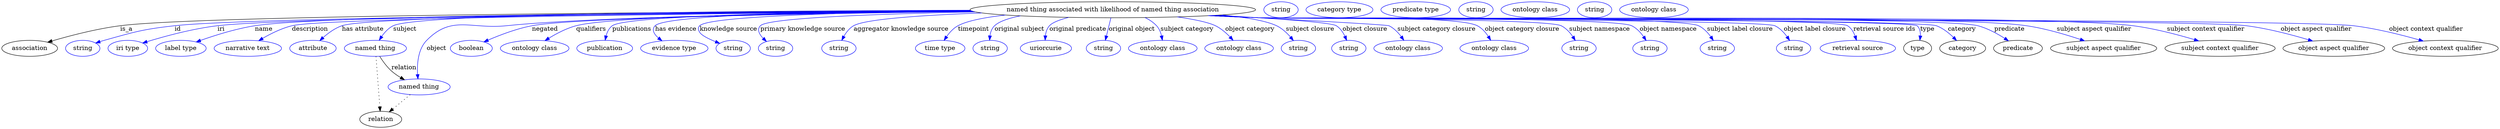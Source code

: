 digraph {
	graph [bb="0,0,5592.7,283"];
	node [label="\N"];
	"named thing associated with likelihood of named thing association"	[height=0.5,
		label="named thing associated with likelihood of named thing association",
		pos="2488.4,265",
		width=8.8825];
	association	[height=0.5,
		pos="62.394,178",
		width=1.7332];
	"named thing associated with likelihood of named thing association" -> association	[label=is_a,
		lp="279.39,221.5",
		pos="e,102.71,191.79 2170.5,262.97 1600.9,260.52 448.6,252.69 265.39,229 212.35,222.14 153.12,206.61 112.39,194.67"];
	id	[color=blue,
		height=0.5,
		label=string,
		pos="181.39,178",
		width=1.0652];
	"named thing associated with likelihood of named thing association" -> id	[color=blue,
		label=id,
		lp="394.39,221.5",
		pos="e,210.38,189.97 2172.8,262.04 1629.6,258.17 559.29,248.21 387.39,229 316.1,221.03 298.47,215.35 229.39,196 226.29,195.13 223.09,\
194.16 219.89,193.14",
		style=solid];
	iri	[color=blue,
		height=0.5,
		label="iri type",
		pos="282.39,178",
		width=1.2277];
	"named thing associated with likelihood of named thing association" -> iri	[color=blue,
		label=iri,
		lp="490.39,221.5",
		pos="e,315.53,190.02 2172.9,262.02 1649.9,258.21 644.89,248.45 482.39,229 427.19,222.39 365.34,205.39 325.24,193.05",
		style=solid];
	name	[color=blue,
		height=0.5,
		label="label type",
		pos="401.39,178",
		width=1.5707];
	"named thing associated with likelihood of named thing association" -> name	[color=blue,
		label=name,
		lp="586.39,221.5",
		pos="e,435.51,192.37 2170.5,263 1665.2,260.68 719.72,253.15 566.39,229 524.33,222.37 478.05,207.67 445.24,195.91",
		style=solid];
	description	[color=blue,
		height=0.5,
		label="narrative text",
		pos="551.39,178",
		width=2.0943];
	"named thing associated with likelihood of named thing association" -> description	[color=blue,
		label=description,
		lp="689.89,221.5",
		pos="e,575.54,195.25 2173.9,261.68 1667.8,257.43 721.73,247.12 649.39,229 626.41,223.24 602.69,211.33 584.35,200.57",
		style=solid];
	"has attribute"	[color=blue,
		height=0.5,
		label=attribute,
		pos="696.39,178",
		width=1.4443];
	"named thing associated with likelihood of named thing association" -> "has attribute"	[color=blue,
		label="has attribute",
		lp="808.39,221.5",
		pos="e,711.73,195.43 2170.9,262.68 1690.2,259.95 826.47,251.87 761.39,229 745.68,223.48 730.75,212.56 719.17,202.33",
		style=solid];
	subject	[color=blue,
		height=0.5,
		label="named thing",
		pos="836.39,178",
		width=1.9318];
	"named thing associated with likelihood of named thing association" -> subject	[color=blue,
		label=subject,
		lp="902.39,221.5",
		pos="e,845,196.25 2169,263.97 1715.5,262.93 933.18,257.05 876.39,229 865.71,223.72 856.96,214.1 850.4,204.69",
		style=solid];
	object	[color=blue,
		height=0.5,
		label="named thing",
		pos="934.39,91",
		width=1.9318];
	"named thing associated with likelihood of named thing association" -> object	[color=blue,
		label=object,
		lp="973.39,178",
		pos="e,931.78,108.99 2174.1,261.63 1837,258.07 1324.1,249.42 1129.4,229 1049.4,220.6 1007.7,253.5 951.39,196 931.75,175.93 929.55,142.54 \
930.94,119.02",
		style=solid];
	negated	[color=blue,
		height=0.5,
		label=boolean,
		pos="1051.4,178",
		width=1.2999];
	"named thing associated with likelihood of named thing association" -> negated	[color=blue,
		label=negated,
		lp="1215.4,221.5",
		pos="e,1079.6,192.54 2176.7,260.96 1822.3,256.65 1280.6,247.2 1186.4,229 1152.3,222.41 1115.4,208.25 1088.9,196.67",
		style=solid];
	qualifiers	[color=blue,
		height=0.5,
		label="ontology class",
		pos="1192.4,178",
		width=2.1304];
	"named thing associated with likelihood of named thing association" -> qualifiers	[color=blue,
		label=qualifiers,
		lp="1318.9,221.5",
		pos="e,1215.6,195.42 2172,262.31 1844.3,259.36 1368.7,251.26 1285.4,229 1263.7,223.2 1241.4,211.48 1224.1,200.85",
		style=solid];
	publications	[color=blue,
		height=0.5,
		label=publication,
		pos="1349.4,178",
		width=1.7332];
	"named thing associated with likelihood of named thing association" -> publications	[color=blue,
		label=publications,
		lp="1410.4,221.5",
		pos="e,1350.4,196.28 2170.6,262.9 1850.3,260.45 1398.5,252.78 1366.4,229 1359.1,223.59 1354.9,214.87 1352.5,206.21",
		style=solid];
	"has evidence"	[color=blue,
		height=0.5,
		label="evidence type",
		pos="1505.4,178",
		width=2.0943];
	"named thing associated with likelihood of named thing association" -> "has evidence"	[color=blue,
		label="has evidence",
		lp="1508.9,221.5",
		pos="e,1477.8,194.95 2169.4,263.71 1877.4,261.82 1487,254.49 1462.4,229 1454,220.27 1459.9,210.2 1469.7,201.4",
		style=solid];
	"knowledge source"	[color=blue,
		height=0.5,
		label=string,
		pos="1637.4,178",
		width=1.0652];
	"named thing associated with likelihood of named thing association" -> "knowledge source"	[color=blue,
		label="knowledge source",
		lp="1626.9,221.5",
		pos="e,1607.3,189.28 2171.9,262.35 1912.2,259.38 1583.8,251.23 1562.4,229 1557.8,224.2 1558.8,219.62 1562.4,214 1566.8,207.12 1582,199.47 \
1597.6,193.08",
		style=solid];
	"primary knowledge source"	[color=blue,
		height=0.5,
		label=string,
		pos="1732.4,178",
		width=1.0652];
	"named thing associated with likelihood of named thing association" -> "primary knowledge source"	[color=blue,
		label="primary knowledge source",
		lp="1793.4,221.5",
		pos="e,1712,193.51 2180.5,260.09 1966.1,255.8 1715.6,246.96 1698.4,229 1690.3,220.5 1695.8,209.86 1704.5,200.59",
		style=solid];
	"aggregator knowledge source"	[color=blue,
		height=0.5,
		label=string,
		pos="1874.4,178",
		width=1.0652];
	"named thing associated with likelihood of named thing association" -> "aggregator knowledge source"	[color=blue,
		label="aggregator knowledge source",
		lp="2013.9,221.5",
		pos="e,1880.8,196.01 2195.4,257.79 2064.6,252.91 1933.8,244.26 1907.4,229 1897.9,223.54 1890.7,214.14 1885.4,204.96",
		style=solid];
	timepoint	[color=blue,
		height=0.5,
		label="time type",
		pos="2101.4,178",
		width=1.5346];
	"named thing associated with likelihood of named thing association" -> timepoint	[color=blue,
		label=timepoint,
		lp="2176.4,221.5",
		pos="e,2110.2,195.91 2248,253.09 2202.2,247.89 2162.1,240.25 2141.4,229 2131,223.36 2122.4,213.81 2115.8,204.56",
		style=solid];
	"original subject"	[color=blue,
		height=0.5,
		label=string,
		pos="2213.4,178",
		width=1.0652];
	"named thing associated with likelihood of named thing association" -> "original subject"	[color=blue,
		label="original subject",
		lp="2279.4,221.5",
		pos="e,2212.1,196.24 2281.2,251.23 2255.2,246.07 2234,238.91 2223.4,229 2217.2,223.22 2214.3,214.78 2213,206.47",
		style=solid];
	"original predicate"	[color=blue,
		height=0.5,
		label=uriorcurie,
		pos="2338.4,178",
		width=1.5887];
	"named thing associated with likelihood of named thing association" -> "original predicate"	[color=blue,
		label="original predicate",
		lp="2409.9,221.5",
		pos="e,2336.7,196.34 2389.4,247.81 2369.9,242.77 2353.3,236.52 2346.4,229 2340.8,222.91 2338.2,214.52 2337.2,206.36",
		style=solid];
	"original object"	[color=blue,
		height=0.5,
		label=string,
		pos="2467.4,178",
		width=1.0652];
	"named thing associated with likelihood of named thing association" -> "original object"	[color=blue,
		label="original object",
		lp="2530.9,221.5",
		pos="e,2471.6,196.18 2484.1,246.8 2481.3,235.16 2477.4,219.55 2474.1,206.24",
		style=solid];
	"subject category"	[color=blue,
		height=0.5,
		label="ontology class",
		pos="2600.4,178",
		width=2.1304];
	"named thing associated with likelihood of named thing association" -> "subject category"	[color=blue,
		label="subject category",
		lp="2654.9,221.5",
		pos="e,2599.5,196.22 2560.8,247.33 2570.3,242.65 2579.2,236.66 2586.4,229 2592.2,222.79 2595.6,214.38 2597.6,206.22",
		style=solid];
	"object category"	[color=blue,
		height=0.5,
		label="ontology class",
		pos="2771.4,178",
		width=2.1304];
	"named thing associated with likelihood of named thing association" -> "object category"	[color=blue,
		label="object category",
		lp="2795.9,221.5",
		pos="e,2758,196.2 2632.8,248.94 2669,243.62 2702.1,236.94 2718.4,229 2730.7,223.02 2742,213.21 2751,203.86",
		style=solid];
	"subject closure"	[color=blue,
		height=0.5,
		label=string,
		pos="2904.4,178",
		width=1.0652];
	"named thing associated with likelihood of named thing association" -> "subject closure"	[color=blue,
		label="subject closure",
		lp="2930.9,221.5",
		pos="e,2893.2,195.49 2731.8,253.33 2784.4,248.14 2831.4,240.44 2855.4,229 2867.6,223.19 2878.4,213.03 2886.7,203.37",
		style=solid];
	"object closure"	[color=blue,
		height=0.5,
		label=string,
		pos="3017.4,178",
		width=1.0652];
	"named thing associated with likelihood of named thing association" -> "object closure"	[color=blue,
		label="object closure",
		lp="3053.4,221.5",
		pos="e,3012.6,195.9 2720.7,252.62 2845.9,245.66 2977.3,236.66 2989.4,229 2998,223.52 3004.2,214.38 3008.6,205.4",
		style=solid];
	"subject category closure"	[color=blue,
		height=0.5,
		label="ontology class",
		pos="3150.4,178",
		width=2.1304];
	"named thing associated with likelihood of named thing association" -> "subject category closure"	[color=blue,
		label="subject category closure",
		lp="3213.9,221.5",
		pos="e,3140.8,196.12 2714.4,252.23 2889.4,242.96 3102.9,231.24 3107.4,229 3118.4,223.57 3127.7,213.92 3134.9,204.54",
		style=solid];
	"object category closure"	[color=blue,
		height=0.5,
		label="ontology class",
		pos="3343.4,178",
		width=2.1304];
	"named thing associated with likelihood of named thing association" -> "object category closure"	[color=blue,
		label="object category closure",
		lp="3405.9,221.5",
		pos="e,3335.4,196.16 2710.9,252.06 2746.5,250.27 2783,248.52 2817.4,247 2871.6,244.6 3257.2,254 3305.4,229 3315.7,223.67 3323.9,214.17 \
3330.1,204.87",
		style=solid];
	"subject namespace"	[color=blue,
		height=0.5,
		label=string,
		pos="3533.4,178",
		width=1.0652];
	"named thing associated with likelihood of named thing association" -> "subject namespace"	[color=blue,
		label="subject namespace",
		lp="3579.4,221.5",
		pos="e,3525.1,195.73 2707.8,251.9 2744.4,250.1 2782,248.39 2817.4,247 2854.9,245.53 3459.8,245.72 3493.4,229 3504.2,223.62 3513.1,213.79 \
3519.7,204.26",
		style=solid];
	"object namespace"	[color=blue,
		height=0.5,
		label=string,
		pos="3692.4,178",
		width=1.0652];
	"named thing associated with likelihood of named thing association" -> "object namespace"	[color=blue,
		label="object namespace",
		lp="3733.4,221.5",
		pos="e,3683.8,195.77 2706.5,251.81 2743.5,250 2781.5,248.31 2817.4,247 2863.7,245.3 3609.7,249.27 3651.4,229 3662.4,223.66 3671.4,213.84 \
3678.2,204.3",
		style=solid];
	"subject label closure"	[color=blue,
		height=0.5,
		label=string,
		pos="3843.4,178",
		width=1.0652];
	"named thing associated with likelihood of named thing association" -> "subject label closure"	[color=blue,
		label="subject label closure",
		lp="3894.4,221.5",
		pos="e,3834.5,195.79 2705.6,251.75 2742.9,249.94 2781.2,248.26 2817.4,247 2872,245.09 3752,252.55 3801.4,229 3812.5,223.69 3821.8,213.87 \
3828.7,204.34",
		style=solid];
	"object label closure"	[color=blue,
		height=0.5,
		label=string,
		pos="4014.4,178",
		width=1.0652];
	"named thing associated with likelihood of named thing association" -> "object label closure"	[color=blue,
		label="object label closure",
		lp="4061.9,221.5",
		pos="e,4005.5,195.8 2704.7,251.71 2742.3,249.89 2781,248.23 2817.4,247 2849.5,245.92 3943.4,242.78 3972.4,229 3983.5,223.71 3992.8,213.89 \
3999.7,204.35",
		style=solid];
	"retrieval source ids"	[color=blue,
		height=0.5,
		label="retrieval source",
		pos="4158.4,178",
		width=2.347];
	"named thing associated with likelihood of named thing association" -> "retrieval source ids"	[color=blue,
		label="retrieval source ids",
		lp="4217.9,221.5",
		pos="e,4155.4,196 2703.8,251.69 2741.7,249.87 2780.7,248.2 2817.4,247 2854,245.81 4104.7,248.96 4135.4,229 4143.5,223.7 4148.8,214.72 \
4152.3,205.82",
		style=solid];
	type	[height=0.5,
		pos="4292.4,178",
		width=0.86659];
	"named thing associated with likelihood of named thing association" -> type	[color=blue,
		label=type,
		lp="4314.4,221.5",
		pos="e,4297.5,196.18 2703.4,251.67 2741.3,249.84 2780.5,248.18 2817.4,247 2837.9,246.35 4276.9,243.42 4291.4,229 4297.4,223.09 4299,214.51 \
4298.6,206.12",
		style=solid];
	category	[height=0.5,
		pos="4393.4,178",
		width=1.4263];
	"named thing associated with likelihood of named thing association" -> category	[color=blue,
		label=category,
		lp="4391.9,221.5",
		pos="e,4379.8,195.45 2703.4,251.66 2741.3,249.83 2780.5,248.17 2817.4,247 2859.5,245.66 4294.9,243.74 4334.4,229 4349,223.56 4362.4,212.8 \
4372.8,202.65",
		style=solid];
	predicate	[height=0.5,
		pos="4517.4,178",
		width=1.5165];
	"named thing associated with likelihood of named thing association" -> predicate	[color=blue,
		label=predicate,
		lp="4498.4,221.5",
		pos="e,4496.2,194.81 2703.4,251.64 2741.3,249.81 2780.5,248.16 2817.4,247 2906.8,244.19 4340.9,251.92 4427.4,229 4448.8,223.32 4470.6,\
211.41 4487.4,200.63",
		style=solid];
	"subject aspect qualifier"	[height=0.5,
		pos="4709.4,178",
		width=3.3039];
	"named thing associated with likelihood of named thing association" -> "subject aspect qualifier"	[color=blue,
		label="subject aspect qualifier",
		lp="4687.9,221.5",
		pos="e,4666.7,194.84 2702.9,251.64 2741,249.81 2780.4,248.15 2817.4,247 3008.3,241.07 4347.4,256.77 4536.4,229 4577.8,222.92 4623.2,209.54 \
4657.1,198.15",
		style=solid];
	"subject context qualifier"	[height=0.5,
		pos="4969.4,178",
		width=3.4303];
	"named thing associated with likelihood of named thing association" -> "subject context qualifier"	[color=blue,
		label="subject context qualifier",
		lp="4938.4,221.5",
		pos="e,4921.8,194.73 2702.5,251.62 2740.7,249.78 2780.2,248.13 2817.4,247 3034.9,240.39 4559.7,257.36 4775.4,229 4822.1,222.86 4873.7,\
209.23 4911.9,197.75",
		style=solid];
	"object aspect qualifier"	[height=0.5,
		pos="5224.4,178",
		width=3.1594];
	"named thing associated with likelihood of named thing association" -> "object aspect qualifier"	[color=blue,
		label="object aspect qualifier",
		lp="5184.9,221.5",
		pos="e,5177.3,194.5 2702.5,251.59 2740.7,249.75 2780.2,248.11 2817.4,247 2940.2,243.33 4907.5,244.88 5029.4,229 5076.6,222.84 5128.9,\
209.07 5167.4,197.53",
		style=solid];
	"object context qualifier"	[height=0.5,
		pos="5474.4,178",
		width=3.2858];
	"named thing associated with likelihood of named thing association" -> "object context qualifier"	[color=blue,
		label="object context qualifier",
		lp="5431.4,221.5",
		pos="e,5425,194.38 2702,251.58 2740.4,249.74 2780.1,248.1 2817.4,247 2953.5,242.99 5133.2,245.67 5268.4,229 5318.7,222.8 5374.4,208.81 \
5415.3,197.2",
		style=solid];
	subject -> object	[label=relation,
		lp="900.39,134.5",
		pos="e,901.73,107 846.15,159.8 852.63,149.42 861.88,136.42 872.39,127 878.48,121.55 885.56,116.58 892.71,112.21"];
	relation	[height=0.5,
		pos="848.39,18",
		width=1.2999];
	subject -> relation	[pos="e,847.09,36.188 837.7,159.79 839.78,132.48 843.84,78.994 846.31,46.38",
		style=dotted];
	object -> relation	[pos="e,867.35,34.647 914.45,73.533 902.81,63.922 887.97,51.669 875.3,41.213",
		style=dotted];
	association_type	[color=blue,
		height=0.5,
		label=string,
		pos="2864.4,265",
		width=1.0652];
	association_category	[color=blue,
		height=0.5,
		label="category type",
		pos="2995.4,265",
		width=2.0762];
	"named thing associated with likelihood of named thing association_predicate"	[color=blue,
		height=0.5,
		label="predicate type",
		pos="3166.4,265",
		width=2.1665];
	"named thing associated with likelihood of named thing association_subject aspect qualifier"	[color=blue,
		height=0.5,
		label=string,
		pos="3300.4,265",
		width=1.0652];
	"named thing associated with likelihood of named thing association_subject context qualifier"	[color=blue,
		height=0.5,
		label="ontology class",
		pos="3433.4,265",
		width=2.1304];
	"named thing associated with likelihood of named thing association_object aspect qualifier"	[color=blue,
		height=0.5,
		label=string,
		pos="3566.4,265",
		width=1.0652];
	"named thing associated with likelihood of named thing association_object context qualifier"	[color=blue,
		height=0.5,
		label="ontology class",
		pos="3699.4,265",
		width=2.1304];
}
